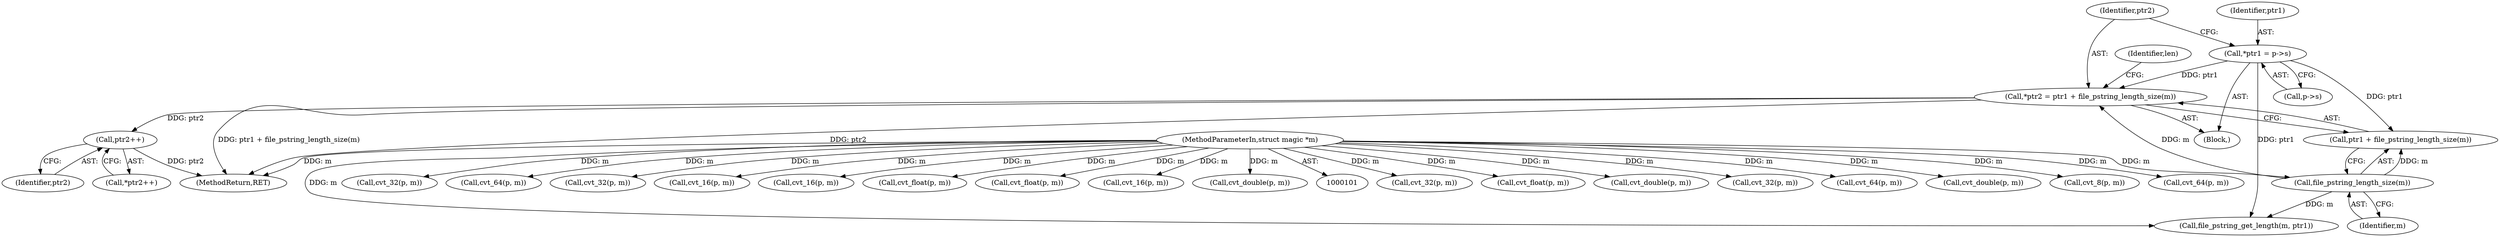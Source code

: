 digraph "0_file_4a284c89d6ef11aca34da65da7d673050a5ea320_2@integer" {
"1000176" [label="(Call,*ptr2 = ptr1 + file_pstring_length_size(m))"];
"1000170" [label="(Call,*ptr1 = p->s)"];
"1000180" [label="(Call,file_pstring_length_size(m))"];
"1000103" [label="(MethodParameterIn,struct magic *m)"];
"1000211" [label="(Call,ptr2++)"];
"1000442" [label="(Call,cvt_32(p, m))"];
"1000180" [label="(Call,file_pstring_length_size(m))"];
"1000630" [label="(Call,cvt_float(p, m))"];
"1000770" [label="(Call,cvt_double(p, m))"];
"1000181" [label="(Identifier,m)"];
"1000577" [label="(Call,cvt_32(p, m))"];
"1000184" [label="(Identifier,len)"];
"1000176" [label="(Call,*ptr2 = ptr1 + file_pstring_length_size(m))"];
"1000534" [label="(Call,cvt_64(p, m))"];
"1000857" [label="(Call,cvt_double(p, m))"];
"1000210" [label="(Call,*ptr2++)"];
"1000177" [label="(Identifier,ptr2)"];
"1000121" [label="(Call,cvt_8(p, m))"];
"1000144" [label="(Call,cvt_64(p, m))"];
"1000282" [label="(Call,cvt_32(p, m))"];
"1000103" [label="(MethodParameterIn,struct magic *m)"];
"1000374" [label="(Call,cvt_64(p, m))"];
"1000135" [label="(Call,cvt_32(p, m))"];
"1000171" [label="(Identifier,ptr1)"];
"1000185" [label="(Call,file_pstring_get_length(m, ptr1))"];
"1000212" [label="(Identifier,ptr2)"];
"1000399" [label="(Call,cvt_16(p, m))"];
"1000239" [label="(Call,cvt_16(p, m))"];
"1000677" [label="(Call,cvt_float(p, m))"];
"1000170" [label="(Call,*ptr1 = p->s)"];
"1000879" [label="(MethodReturn,RET)"];
"1000178" [label="(Call,ptr1 + file_pstring_length_size(m))"];
"1000583" [label="(Call,cvt_float(p, m))"];
"1000127" [label="(Call,cvt_16(p, m))"];
"1000168" [label="(Block,)"];
"1000683" [label="(Call,cvt_double(p, m))"];
"1000211" [label="(Call,ptr2++)"];
"1000172" [label="(Call,p->s)"];
"1000176" -> "1000168"  [label="AST: "];
"1000176" -> "1000178"  [label="CFG: "];
"1000177" -> "1000176"  [label="AST: "];
"1000178" -> "1000176"  [label="AST: "];
"1000184" -> "1000176"  [label="CFG: "];
"1000176" -> "1000879"  [label="DDG: ptr1 + file_pstring_length_size(m)"];
"1000176" -> "1000879"  [label="DDG: ptr2"];
"1000170" -> "1000176"  [label="DDG: ptr1"];
"1000180" -> "1000176"  [label="DDG: m"];
"1000176" -> "1000211"  [label="DDG: ptr2"];
"1000170" -> "1000168"  [label="AST: "];
"1000170" -> "1000172"  [label="CFG: "];
"1000171" -> "1000170"  [label="AST: "];
"1000172" -> "1000170"  [label="AST: "];
"1000177" -> "1000170"  [label="CFG: "];
"1000170" -> "1000178"  [label="DDG: ptr1"];
"1000170" -> "1000185"  [label="DDG: ptr1"];
"1000180" -> "1000178"  [label="AST: "];
"1000180" -> "1000181"  [label="CFG: "];
"1000181" -> "1000180"  [label="AST: "];
"1000178" -> "1000180"  [label="CFG: "];
"1000180" -> "1000178"  [label="DDG: m"];
"1000103" -> "1000180"  [label="DDG: m"];
"1000180" -> "1000185"  [label="DDG: m"];
"1000103" -> "1000101"  [label="AST: "];
"1000103" -> "1000879"  [label="DDG: m"];
"1000103" -> "1000121"  [label="DDG: m"];
"1000103" -> "1000127"  [label="DDG: m"];
"1000103" -> "1000135"  [label="DDG: m"];
"1000103" -> "1000144"  [label="DDG: m"];
"1000103" -> "1000185"  [label="DDG: m"];
"1000103" -> "1000239"  [label="DDG: m"];
"1000103" -> "1000282"  [label="DDG: m"];
"1000103" -> "1000374"  [label="DDG: m"];
"1000103" -> "1000399"  [label="DDG: m"];
"1000103" -> "1000442"  [label="DDG: m"];
"1000103" -> "1000534"  [label="DDG: m"];
"1000103" -> "1000577"  [label="DDG: m"];
"1000103" -> "1000583"  [label="DDG: m"];
"1000103" -> "1000630"  [label="DDG: m"];
"1000103" -> "1000677"  [label="DDG: m"];
"1000103" -> "1000683"  [label="DDG: m"];
"1000103" -> "1000770"  [label="DDG: m"];
"1000103" -> "1000857"  [label="DDG: m"];
"1000211" -> "1000210"  [label="AST: "];
"1000211" -> "1000212"  [label="CFG: "];
"1000212" -> "1000211"  [label="AST: "];
"1000210" -> "1000211"  [label="CFG: "];
"1000211" -> "1000879"  [label="DDG: ptr2"];
}
